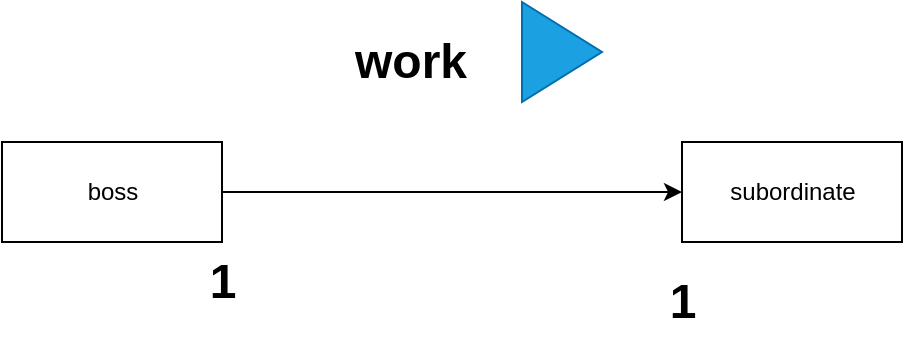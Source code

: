 <mxfile>
    <diagram id="Rq13p1JFfaEy2UC2hHui" name="第1頁">
        <mxGraphModel dx="1130" dy="792" grid="1" gridSize="10" guides="1" tooltips="1" connect="1" arrows="1" fold="1" page="1" pageScale="1" pageWidth="827" pageHeight="1169" math="0" shadow="0">
            <root>
                <mxCell id="0"/>
                <mxCell id="1" parent="0"/>
                <mxCell id="4" style="edgeStyle=none;html=1;exitX=1;exitY=0.5;exitDx=0;exitDy=0;entryX=0;entryY=0.5;entryDx=0;entryDy=0;" edge="1" parent="1" source="2" target="3">
                    <mxGeometry relative="1" as="geometry"/>
                </mxCell>
                <mxCell id="2" value="boss" style="html=1;" vertex="1" parent="1">
                    <mxGeometry x="160" y="250" width="110" height="50" as="geometry"/>
                </mxCell>
                <mxCell id="3" value="subordinate" style="html=1;" vertex="1" parent="1">
                    <mxGeometry x="500" y="250" width="110" height="50" as="geometry"/>
                </mxCell>
                <mxCell id="8" value="work" style="text;strokeColor=none;fillColor=none;html=1;fontSize=24;fontStyle=1;verticalAlign=middle;align=center;" vertex="1" parent="1">
                    <mxGeometry x="314" y="190" width="100" height="40" as="geometry"/>
                </mxCell>
                <mxCell id="9" value="" style="triangle;whiteSpace=wrap;html=1;fillColor=#1ba1e2;fontColor=#ffffff;strokeColor=#006EAF;" vertex="1" parent="1">
                    <mxGeometry x="420" y="180" width="40" height="50" as="geometry"/>
                </mxCell>
                <mxCell id="10" value="1" style="text;strokeColor=none;fillColor=none;html=1;fontSize=24;fontStyle=1;verticalAlign=middle;align=center;" vertex="1" parent="1">
                    <mxGeometry x="220" y="300" width="100" height="40" as="geometry"/>
                </mxCell>
                <mxCell id="11" value="1" style="text;strokeColor=none;fillColor=none;html=1;fontSize=24;fontStyle=1;verticalAlign=middle;align=center;" vertex="1" parent="1">
                    <mxGeometry x="450" y="310" width="100" height="40" as="geometry"/>
                </mxCell>
            </root>
        </mxGraphModel>
    </diagram>
</mxfile>